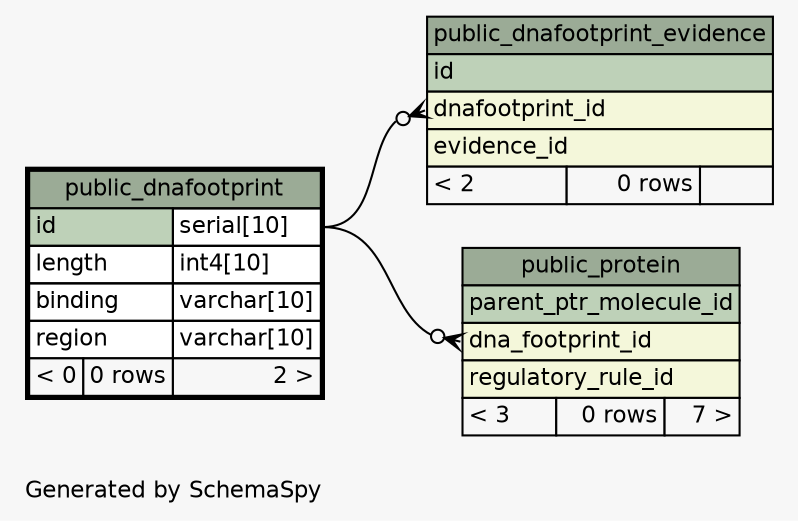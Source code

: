// dot 2.36.0 on Linux 3.13.0-43-generic
// SchemaSpy rev 590
digraph "oneDegreeRelationshipsDiagram" {
  graph [
    rankdir="RL"
    bgcolor="#f7f7f7"
    label="\nGenerated by SchemaSpy"
    labeljust="l"
    nodesep="0.18"
    ranksep="0.46"
    fontname="Helvetica"
    fontsize="11"
  ];
  node [
    fontname="Helvetica"
    fontsize="11"
    shape="plaintext"
  ];
  edge [
    arrowsize="0.8"
  ];
  "public_dnafootprint_evidence":"dnafootprint_id":w -> "public_dnafootprint":"id.type":e [arrowhead=none dir=back arrowtail=crowodot];
  "public_protein":"dna_footprint_id":w -> "public_dnafootprint":"id.type":e [arrowhead=none dir=back arrowtail=crowodot];
  "public_dnafootprint" [
    label=<
    <TABLE BORDER="2" CELLBORDER="1" CELLSPACING="0" BGCOLOR="#ffffff">
      <TR><TD COLSPAN="3" BGCOLOR="#9bab96" ALIGN="CENTER">public_dnafootprint</TD></TR>
      <TR><TD PORT="id" COLSPAN="2" BGCOLOR="#bed1b8" ALIGN="LEFT">id</TD><TD PORT="id.type" ALIGN="LEFT">serial[10]</TD></TR>
      <TR><TD PORT="length" COLSPAN="2" ALIGN="LEFT">length</TD><TD PORT="length.type" ALIGN="LEFT">int4[10]</TD></TR>
      <TR><TD PORT="binding" COLSPAN="2" ALIGN="LEFT">binding</TD><TD PORT="binding.type" ALIGN="LEFT">varchar[10]</TD></TR>
      <TR><TD PORT="region" COLSPAN="2" ALIGN="LEFT">region</TD><TD PORT="region.type" ALIGN="LEFT">varchar[10]</TD></TR>
      <TR><TD ALIGN="LEFT" BGCOLOR="#f7f7f7">&lt; 0</TD><TD ALIGN="RIGHT" BGCOLOR="#f7f7f7">0 rows</TD><TD ALIGN="RIGHT" BGCOLOR="#f7f7f7">2 &gt;</TD></TR>
    </TABLE>>
    URL="public_dnafootprint.html"
    tooltip="public_dnafootprint"
  ];
  "public_dnafootprint_evidence" [
    label=<
    <TABLE BORDER="0" CELLBORDER="1" CELLSPACING="0" BGCOLOR="#ffffff">
      <TR><TD COLSPAN="3" BGCOLOR="#9bab96" ALIGN="CENTER">public_dnafootprint_evidence</TD></TR>
      <TR><TD PORT="id" COLSPAN="3" BGCOLOR="#bed1b8" ALIGN="LEFT">id</TD></TR>
      <TR><TD PORT="dnafootprint_id" COLSPAN="3" BGCOLOR="#f4f7da" ALIGN="LEFT">dnafootprint_id</TD></TR>
      <TR><TD PORT="evidence_id" COLSPAN="3" BGCOLOR="#f4f7da" ALIGN="LEFT">evidence_id</TD></TR>
      <TR><TD ALIGN="LEFT" BGCOLOR="#f7f7f7">&lt; 2</TD><TD ALIGN="RIGHT" BGCOLOR="#f7f7f7">0 rows</TD><TD ALIGN="RIGHT" BGCOLOR="#f7f7f7">  </TD></TR>
    </TABLE>>
    URL="public_dnafootprint_evidence.html"
    tooltip="public_dnafootprint_evidence"
  ];
  "public_protein" [
    label=<
    <TABLE BORDER="0" CELLBORDER="1" CELLSPACING="0" BGCOLOR="#ffffff">
      <TR><TD COLSPAN="3" BGCOLOR="#9bab96" ALIGN="CENTER">public_protein</TD></TR>
      <TR><TD PORT="parent_ptr_molecule_id" COLSPAN="3" BGCOLOR="#bed1b8" ALIGN="LEFT">parent_ptr_molecule_id</TD></TR>
      <TR><TD PORT="dna_footprint_id" COLSPAN="3" BGCOLOR="#f4f7da" ALIGN="LEFT">dna_footprint_id</TD></TR>
      <TR><TD PORT="regulatory_rule_id" COLSPAN="3" BGCOLOR="#f4f7da" ALIGN="LEFT">regulatory_rule_id</TD></TR>
      <TR><TD ALIGN="LEFT" BGCOLOR="#f7f7f7">&lt; 3</TD><TD ALIGN="RIGHT" BGCOLOR="#f7f7f7">0 rows</TD><TD ALIGN="RIGHT" BGCOLOR="#f7f7f7">7 &gt;</TD></TR>
    </TABLE>>
    URL="public_protein.html"
    tooltip="public_protein"
  ];
}
